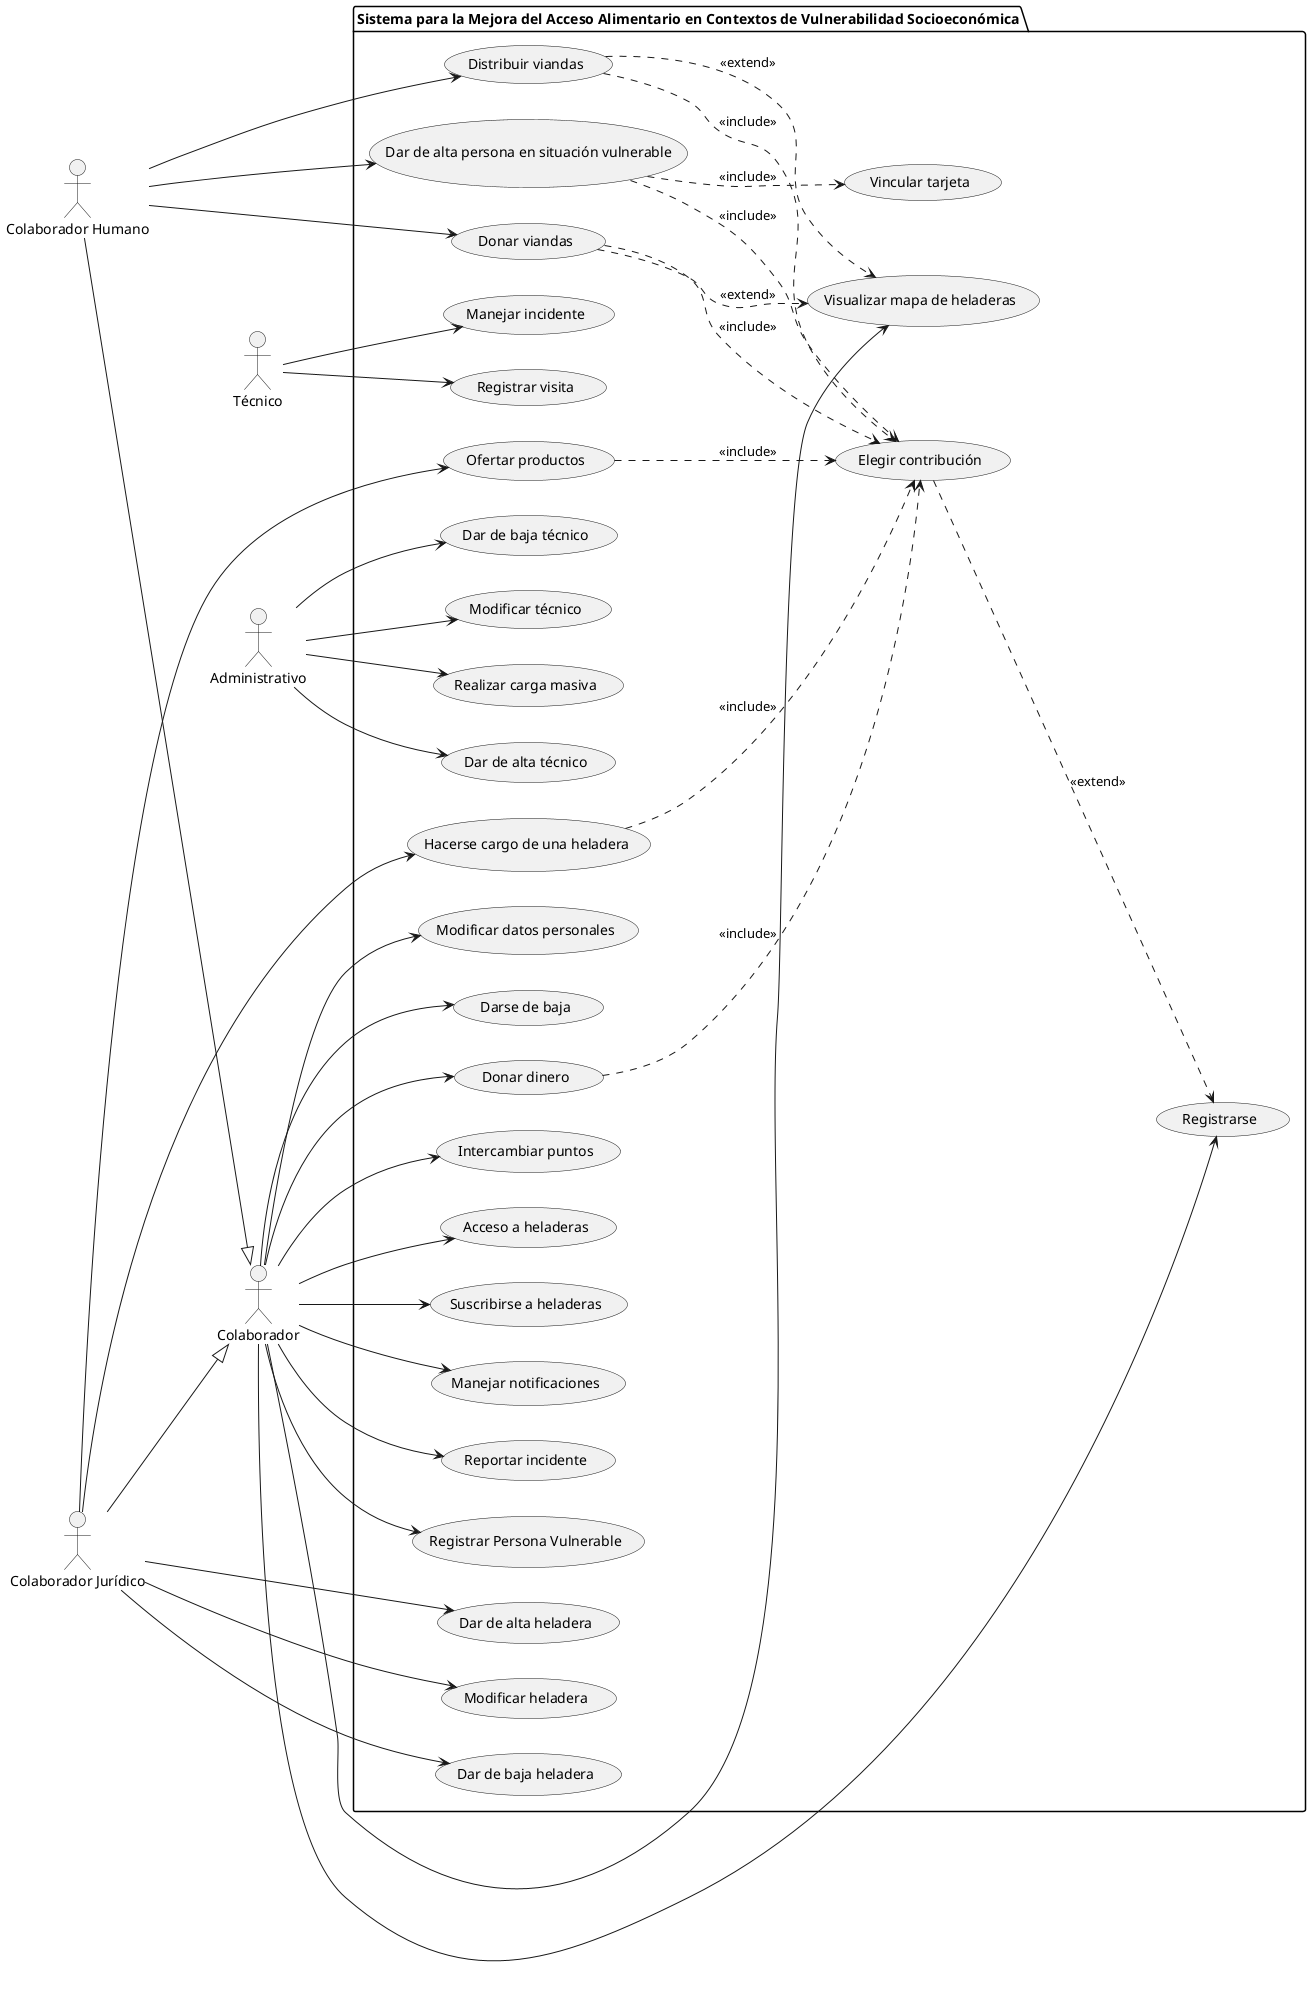 @startuml SistemaDeViandas
:Colaborador: as colaborador
:Colaborador Humano: as colaboradorHumano
:Colaborador Jurídico: as colaboradorJuridico
:Administrativo: as administrativo
:Técnico: as tecnico

left to right direction
package "Sistema para la Mejora del Acceso Alimentario en Contextos de Vulnerabilidad Socioeconómica" {
    usecase "Elegir contribución" as casoElegirContribucion
    usecase "Visualizar mapa de heladeras" as casoVisualizarMapa
    usecase "Registrar Persona Vulnerable" as casoRegistrar

    usecase "Modificar datos personales" as casoModificarColaborador
    usecase "Darse de baja" as casoDarseDeBaja
    usecase "Registrarse" as casoRegistrarse

    usecase "Donar dinero" as casoDonarDinero
    usecase "Donar viandas" as casoDonarViandas
    usecase "Distribuir viandas" as casoDistribuirViandas

    usecase "Hacerse cargo de una heladera" as casoHacerseCargoDeUnaHeladera

    usecase "Dar de alta heladera" as casoDarDeAltaHeladera
    usecase "Intercambiar puntos" as casoIntercambiarPuntos
    usecase "Modificar heladera" as casoModificarHeladera
    usecase "Dar de baja heladera" as casoDarDeBajaHeladera
    usecase "Ofertar productos" as casoOfertarProductos
    usecase "Dar de alta persona en situación vulnerable" as casoDarDeAltaPersonaEnSituacionVulnerable

    usecase "Dar de alta técnico" as casoDarDeAltaTecnico
    usecase "Dar de baja técnico" as casoDarDeBajaTecnico
    usecase "Modificar técnico" as casoModificarTecnico
    usecase "Realizar carga masiva" as casoCargaMasiva

    usecase "Registrar visita" as casoRegistrarVisita
    usecase "Vincular tarjeta" as casoVincularTarjeta
    
    usecase "Acceso a heladeras" as casoAccesoHeladeras
    usecase "Suscribirse a heladeras" as casoSuscribirseHeladeras
    usecase "Manejar notificaciones" as casoNotificaciones
    usecase "Reportar incidente" as casoReportarIncidente
    usecase "Manejar incidente" as casoManejarIncidente
}

colaborador                  --> casoRegistrar
colaborador                  --> casoModificarColaborador
colaborador                  --> casoDarseDeBaja
colaborador                  --> casoRegistrarse
colaborador                  --> casoIntercambiarPuntos
colaborador                  --> casoVisualizarMapa

colaboradorJuridico          --|> colaborador
colaboradorHumano            --|> colaborador

colaboradorHumano            --> casoDarDeAltaPersonaEnSituacionVulnerable
colaboradorHumano            --> casoDonarViandas
colaboradorHumano            --> casoDistribuirViandas

casoDarDeAltaPersonaEnSituacionVulnerable ..> casoVincularTarjeta : <<include>>

colaboradorJuridico          --> casoOfertarProductos
colaboradorJuridico          --> casoHacerseCargoDeUnaHeladera
colaboradorJuridico          --> casoDarDeAltaHeladera
colaboradorJuridico          --> casoModificarHeladera
colaboradorJuridico          --> casoDarDeBajaHeladera

administrativo               --> casoDarDeAltaTecnico
administrativo               --> casoDarDeBajaTecnico
administrativo               --> casoModificarTecnico
administrativo               --> casoCargaMasiva

tecnico                      --> casoRegistrarVisita

colaborador                  --> casoDonarDinero
colaborador                  --> casoAccesoHeladeras
colaborador                  --> casoSuscribirseHeladeras
colaborador                  --> casoNotificaciones
colaborador                  --> casoReportarIncidente
tecnico                      --> casoManejarIncidente

casoDarDeAltaPersonaEnSituacionVulnerable ..> casoElegirContribucion : <<include>>
casoDonarDinero ..> casoElegirContribucion : <<include>>
casoDonarViandas ..> casoElegirContribucion : <<include>>
casoDistribuirViandas ..> casoElegirContribucion : <<include>>
casoOfertarProductos ..> casoElegirContribucion : <<include>>
casoHacerseCargoDeUnaHeladera ..> casoElegirContribucion : <<include>>
casoElegirContribucion ..> casoRegistrarse : <<extend>>
casoDonarViandas ..> casoVisualizarMapa : <<extend>>
casoDistribuirViandas ..> casoVisualizarMapa : <<extend>>
@enduml
